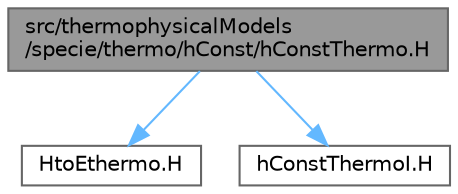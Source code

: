 digraph "src/thermophysicalModels/specie/thermo/hConst/hConstThermo.H"
{
 // LATEX_PDF_SIZE
  bgcolor="transparent";
  edge [fontname=Helvetica,fontsize=10,labelfontname=Helvetica,labelfontsize=10];
  node [fontname=Helvetica,fontsize=10,shape=box,height=0.2,width=0.4];
  Node1 [id="Node000001",label="src/thermophysicalModels\l/specie/thermo/hConst/hConstThermo.H",height=0.2,width=0.4,color="gray40", fillcolor="grey60", style="filled", fontcolor="black",tooltip=" "];
  Node1 -> Node2 [id="edge1_Node000001_Node000002",color="steelblue1",style="solid",tooltip=" "];
  Node2 [id="Node000002",label="HtoEthermo.H",height=0.2,width=0.4,color="grey40", fillcolor="white", style="filled",URL="$HtoEthermo_8H.html",tooltip=" "];
  Node1 -> Node3 [id="edge2_Node000001_Node000003",color="steelblue1",style="solid",tooltip=" "];
  Node3 [id="Node000003",label="hConstThermoI.H",height=0.2,width=0.4,color="grey40", fillcolor="white", style="filled",URL="$hConstThermoI_8H.html",tooltip=" "];
}
